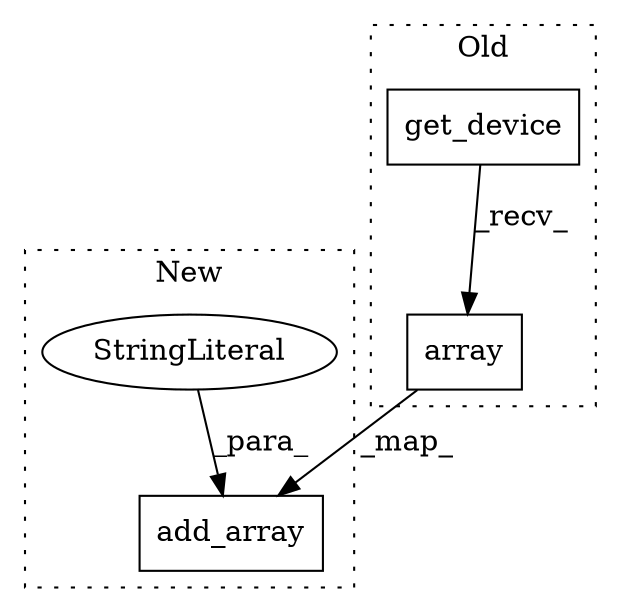digraph G {
subgraph cluster0 {
1 [label="array" a="32" s="1530,1572" l="6,1" shape="box"];
4 [label="get_device" a="32" s="1263" l="12" shape="box"];
label = "Old";
style="dotted";
}
subgraph cluster1 {
2 [label="add_array" a="32" s="1485,1535" l="10,1" shape="box"];
3 [label="StringLiteral" a="45" s="1495" l="8" shape="ellipse"];
label = "New";
style="dotted";
}
1 -> 2 [label="_map_"];
3 -> 2 [label="_para_"];
4 -> 1 [label="_recv_"];
}